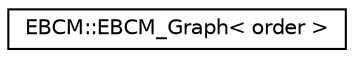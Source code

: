 digraph "Graphical Class Hierarchy"
{
  edge [fontname="Helvetica",fontsize="10",labelfontname="Helvetica",labelfontsize="10"];
  node [fontname="Helvetica",fontsize="10",shape=record];
  rankdir="LR";
  Node0 [label="EBCM::EBCM_Graph\< order \>",height=0.2,width=0.4,color="black", fillcolor="white", style="filled",URL="$classEBCM_1_1EBCM__Graph.html"];
}
